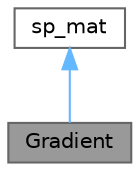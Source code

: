 digraph "Gradient"
{
 // LATEX_PDF_SIZE
  bgcolor="transparent";
  edge [fontname=Helvetica,fontsize=10,labelfontname=Helvetica,labelfontsize=10];
  node [fontname=Helvetica,fontsize=10,shape=box,height=0.2,width=0.4];
  Node1 [id="Node000001",label="Gradient",height=0.2,width=0.4,color="gray40", fillcolor="grey60", style="filled", fontcolor="black",tooltip="Mimetic Gradient operator."];
  Node2 -> Node1 [id="edge1_Node000001_Node000002",dir="back",color="steelblue1",style="solid",tooltip=" "];
  Node2 [id="Node000002",label="sp_mat",height=0.2,width=0.4,color="gray40", fillcolor="white", style="filled",tooltip=" "];
}
